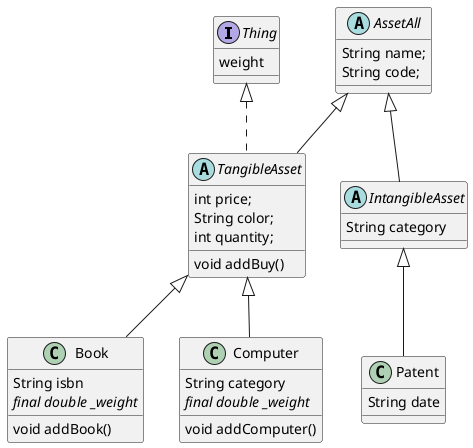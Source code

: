 @startuml

scale 1

interface Thing {
weight
}

abstract class AssetAll {
  String name;
  String code;
}
abstract class TangibleAsset extends AssetAll implements Thing{
int price;
String color;
int quantity;
void addBuy()
}
abstract class IntangibleAsset extends AssetAll {
String category
}
class Book extends TangibleAsset {
String isbn
{abstract}final double _weight
void addBook()
}

class Computer extends TangibleAsset {
String category
{abstract}final double _weight
void addComputer()
}

class Patent extends IntangibleAsset {
String date
}

@enduml